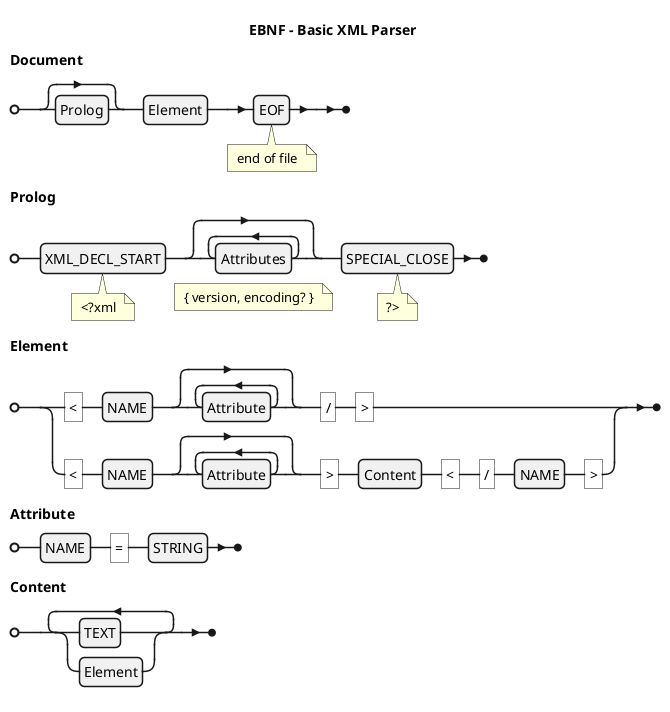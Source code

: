 @startebnf
title EBNF - Basic XML Parser


Document = [ Prolog ] , Element , EOF (* end of file *) ;

Prolog = XML_DECL_START (* <?xml *) , { Attributes } (* { version, encoding? } *) , SPECIAL_CLOSE (* ?> *) ;

Element = (
    "<" , NAME , { Attribute } , "/" , ">" |
    "<" , NAME , { Attribute } , ">" , Content , "<" , "/" , NAME , ">"
  ) 
  ;

Attribute = NAME , "=" , STRING ;

Content = { ( 
    TEXT |
    Element
  ) }-
  ;

@endebnf